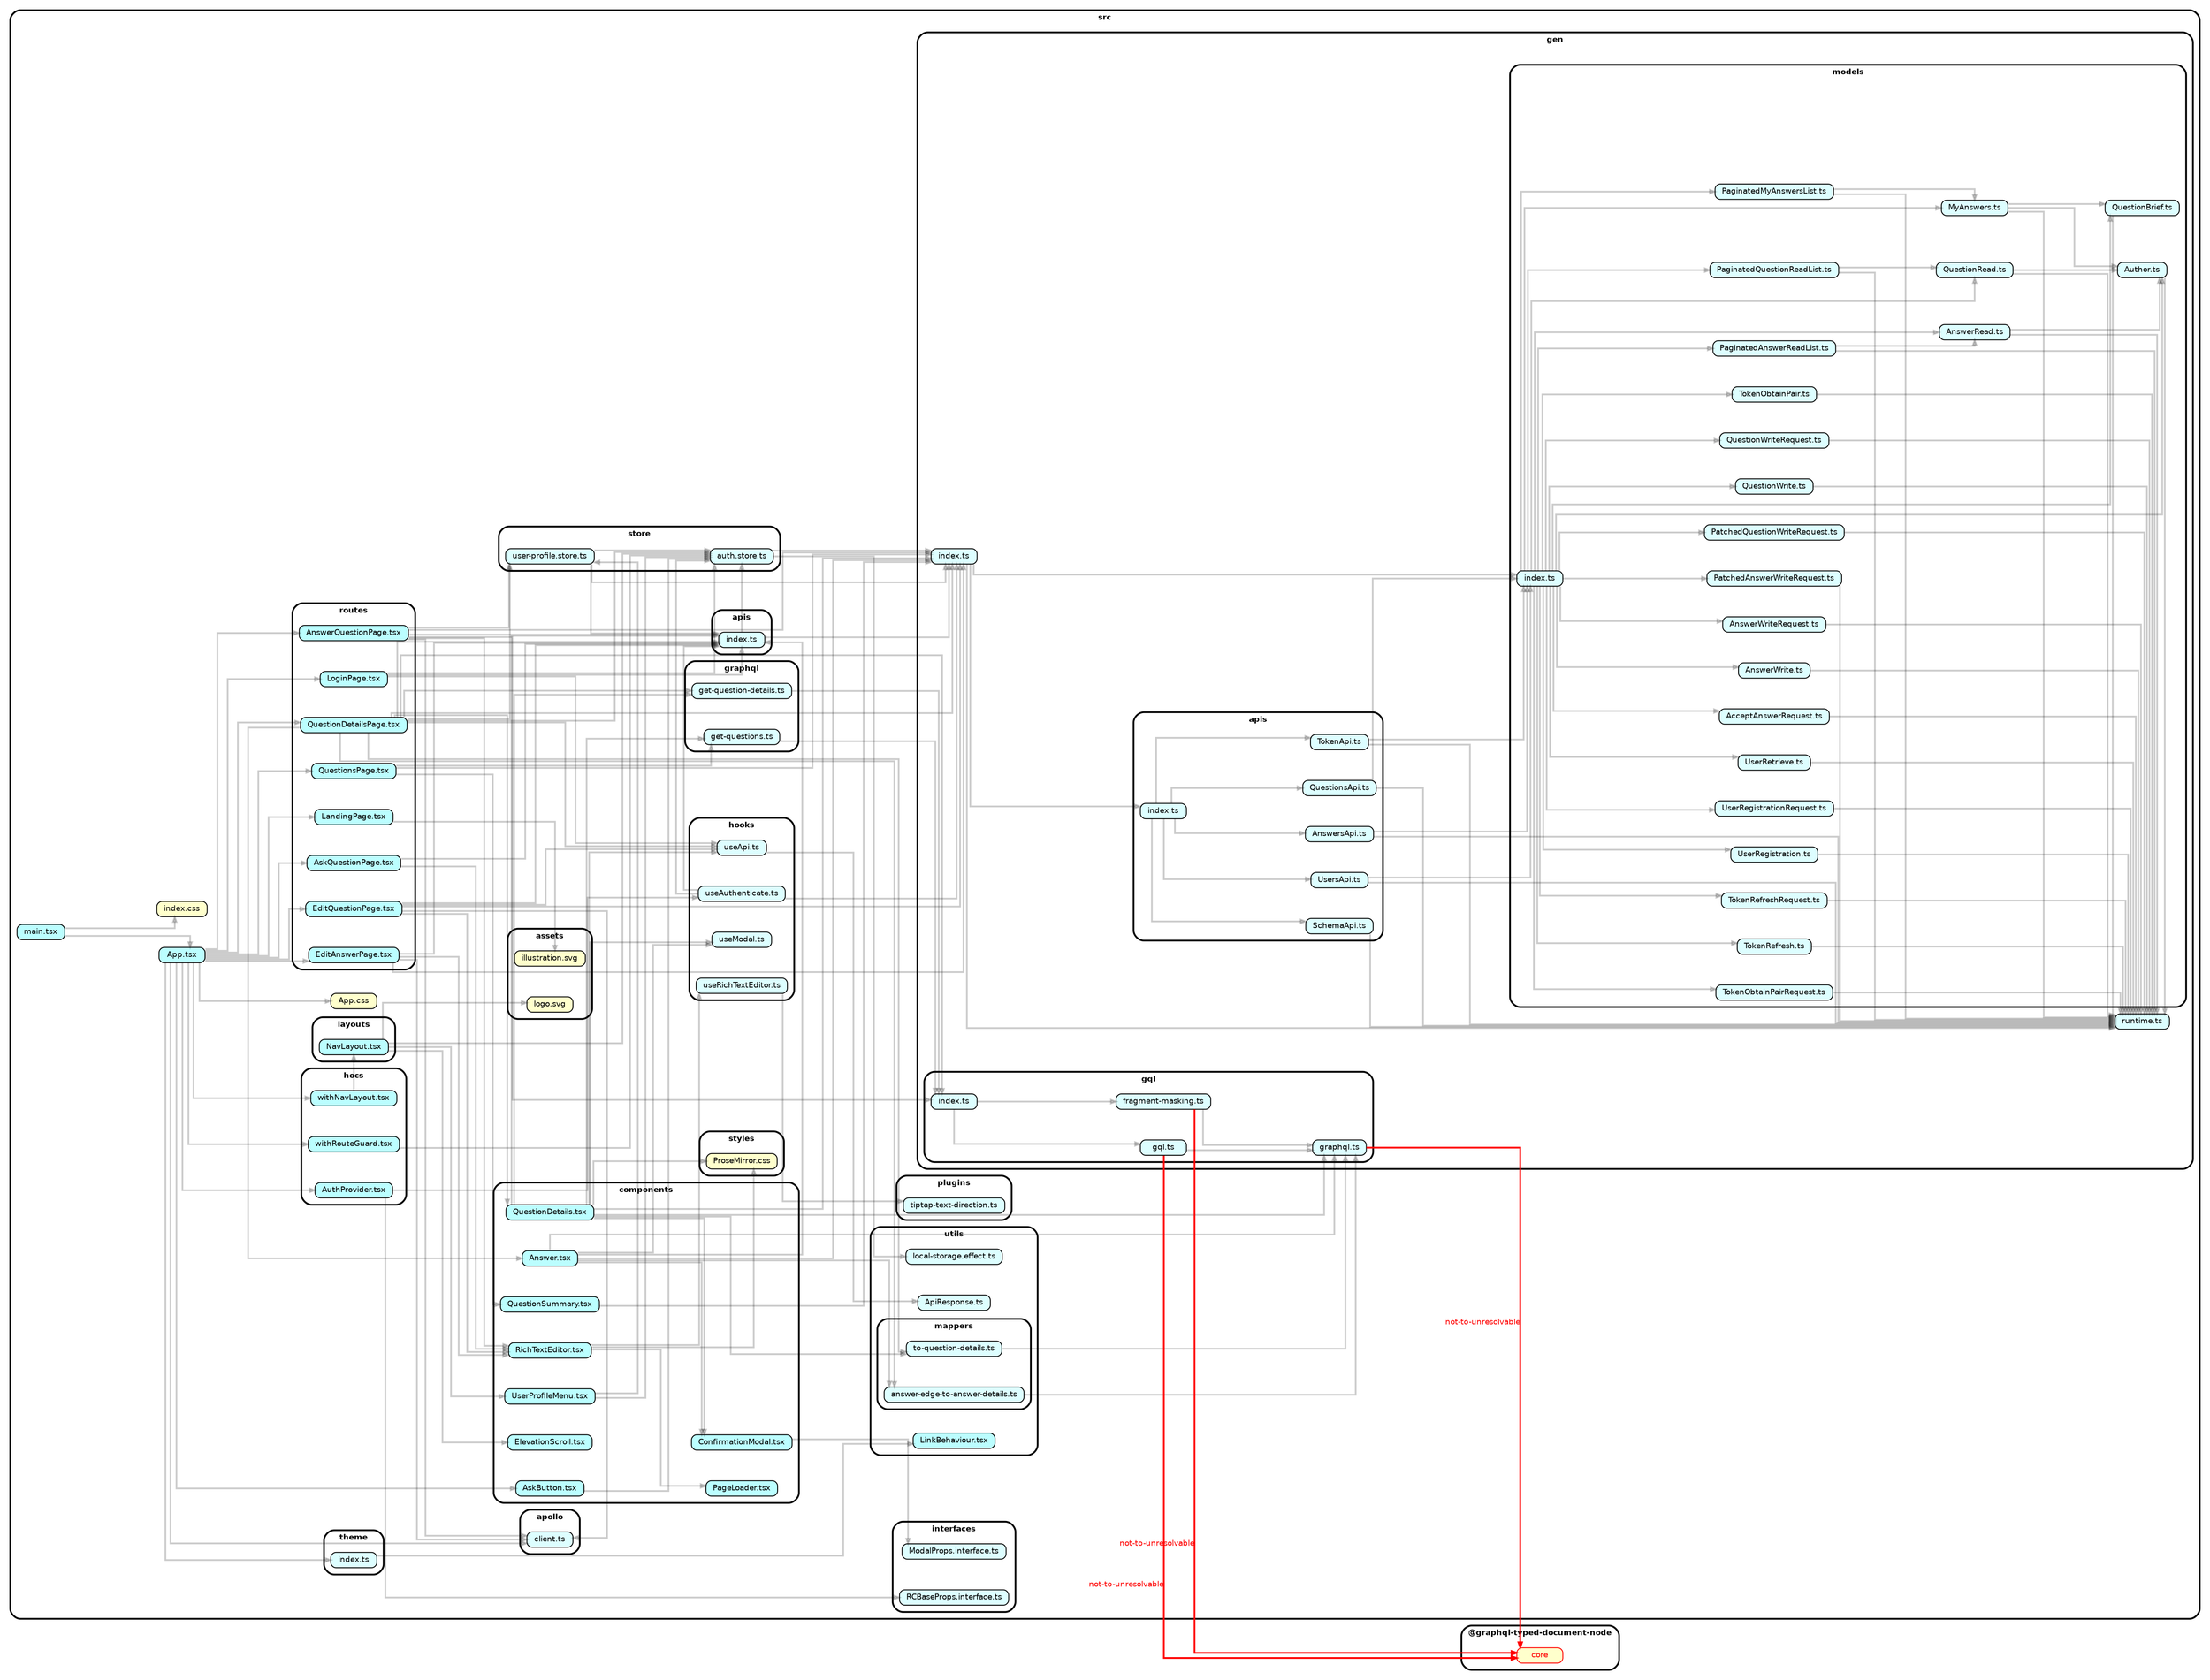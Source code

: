 strict digraph "dependency-cruiser output"{
    rankdir="LR" splines="ortho" overlap="false" nodesep="0.5" ranksep="1.5" fontname="Helvetica-bold" fontsize="9" style="rounded,bold,filled" fillcolor="#ffffff" compound="true"
    node [shape="box" style="rounded, filled" height="0.2" color="black" fillcolor="#ffffcc" fontcolor="black" fontname="Helvetica" fontsize="9"]
    edge [arrowhead="normal" arrowsize="0.6" penwidth="2.0" color="#00000033" fontname="Helvetica" fontsize="9"]

    subgraph "cluster_@graphql-typed-document-node" {label="@graphql-typed-document-node" "@graphql-typed-document-node/core" [label=<core> tooltip="core" color="red" fontcolor="red"] }
    subgraph "cluster_src" {label="src" "src/App.css" [label=<App.css> tooltip="App.css" URL="src/App.css" ] }
    subgraph "cluster_src" {label="src" "src/App.tsx" [label=<App.tsx> tooltip="App.tsx" URL="src/App.tsx" fillcolor="#bbfeff"] }
    "src/App.tsx" -> "src/apollo/client.ts"
    "src/App.tsx" -> "src/App.css"
    "src/App.tsx" -> "src/components/AskButton.tsx"
    "src/App.tsx" -> "src/hocs/AuthProvider.tsx"
    "src/App.tsx" -> "src/hocs/withNavLayout.tsx"
    "src/App.tsx" -> "src/hocs/withRouteGuard.tsx"
    "src/App.tsx" -> "src/routes/AnswerQuestionPage.tsx"
    "src/App.tsx" -> "src/routes/AskQuestionPage.tsx"
    "src/App.tsx" -> "src/routes/EditAnswerPage.tsx"
    "src/App.tsx" -> "src/routes/EditQuestionPage.tsx"
    "src/App.tsx" -> "src/routes/LandingPage.tsx"
    "src/App.tsx" -> "src/routes/LoginPage.tsx"
    "src/App.tsx" -> "src/routes/QuestionDetailsPage.tsx"
    "src/App.tsx" -> "src/routes/QuestionsPage.tsx"
    "src/App.tsx" -> "src/theme/index.ts"
    subgraph "cluster_src" {label="src" subgraph "cluster_src/apis" {label="apis" "src/apis/index.ts" [label=<index.ts> tooltip="index.ts" URL="src/apis/index.ts" fillcolor="#ddfeff"] } }
    "src/apis/index.ts" -> "src/gen/index.ts"
    "src/apis/index.ts" -> "src/store/auth.store.ts"
    subgraph "cluster_src" {label="src" subgraph "cluster_src/apollo" {label="apollo" "src/apollo/client.ts" [label=<client.ts> tooltip="client.ts" URL="src/apollo/client.ts" fillcolor="#ddfeff"] } }
    subgraph "cluster_src" {label="src" subgraph "cluster_src/assets" {label="assets" "src/assets/illustration.svg" [label=<illustration.svg> tooltip="illustration.svg" URL="src/assets/illustration.svg" ] } }
    subgraph "cluster_src" {label="src" subgraph "cluster_src/assets" {label="assets" "src/assets/logo.svg" [label=<logo.svg> tooltip="logo.svg" URL="src/assets/logo.svg" ] } }
    subgraph "cluster_src" {label="src" subgraph "cluster_src/components" {label="components" "src/components/Answer.tsx" [label=<Answer.tsx> tooltip="Answer.tsx" URL="src/components/Answer.tsx" fillcolor="#bbfeff"] } }
    "src/components/Answer.tsx" -> "src/components/ConfirmationModal.tsx"
    "src/components/Answer.tsx" -> "src/apis/index.ts"
    "src/components/Answer.tsx" -> "src/gen/index.ts"
    "src/components/Answer.tsx" -> "src/gen/gql/graphql.ts"
    "src/components/Answer.tsx" -> "src/hooks/useModal.ts"
    "src/components/Answer.tsx" -> "src/utils/mappers/answer-edge-to-answer-details.ts"
    subgraph "cluster_src" {label="src" subgraph "cluster_src/components" {label="components" "src/components/AskButton.tsx" [label=<AskButton.tsx> tooltip="AskButton.tsx" URL="src/components/AskButton.tsx" fillcolor="#bbfeff"] } }
    "src/components/AskButton.tsx" -> "src/store/auth.store.ts"
    subgraph "cluster_src" {label="src" subgraph "cluster_src/components" {label="components" "src/components/ConfirmationModal.tsx" [label=<ConfirmationModal.tsx> tooltip="ConfirmationModal.tsx" URL="src/components/ConfirmationModal.tsx" fillcolor="#bbfeff"] } }
    "src/components/ConfirmationModal.tsx" -> "src/interfaces/ModalProps.interface.ts"
    subgraph "cluster_src" {label="src" subgraph "cluster_src/components" {label="components" "src/components/ElevationScroll.tsx" [label=<ElevationScroll.tsx> tooltip="ElevationScroll.tsx" URL="src/components/ElevationScroll.tsx" fillcolor="#bbfeff"] } }
    subgraph "cluster_src" {label="src" subgraph "cluster_src/components" {label="components" "src/components/PageLoader.tsx" [label=<PageLoader.tsx> tooltip="PageLoader.tsx" URL="src/components/PageLoader.tsx" fillcolor="#bbfeff"] } }
    subgraph "cluster_src" {label="src" subgraph "cluster_src/components" {label="components" "src/components/QuestionDetails.tsx" [label=<QuestionDetails.tsx> tooltip="QuestionDetails.tsx" URL="src/components/QuestionDetails.tsx" fillcolor="#bbfeff"] } }
    "src/components/QuestionDetails.tsx" -> "src/components/ConfirmationModal.tsx"
    "src/components/QuestionDetails.tsx" -> "src/apis/index.ts"
    "src/components/QuestionDetails.tsx" -> "src/gen/index.ts"
    "src/components/QuestionDetails.tsx" -> "src/gen/gql/graphql.ts"
    "src/components/QuestionDetails.tsx" -> "src/graphql/get-question-details.ts"
    "src/components/QuestionDetails.tsx" -> "src/graphql/get-questions.ts"
    "src/components/QuestionDetails.tsx" -> "src/hooks/useApi.ts"
    "src/components/QuestionDetails.tsx" -> "src/hooks/useModal.ts"
    "src/components/QuestionDetails.tsx" -> "src/styles/ProseMirror.css"
    "src/components/QuestionDetails.tsx" -> "src/utils/mappers/to-question-details.ts"
    subgraph "cluster_src" {label="src" subgraph "cluster_src/components" {label="components" "src/components/QuestionSummary.tsx" [label=<QuestionSummary.tsx> tooltip="QuestionSummary.tsx" URL="src/components/QuestionSummary.tsx" fillcolor="#bbfeff"] } }
    "src/components/QuestionSummary.tsx" -> "src/gen/index.ts"
    subgraph "cluster_src" {label="src" subgraph "cluster_src/components" {label="components" "src/components/RichTextEditor.tsx" [label=<RichTextEditor.tsx> tooltip="RichTextEditor.tsx" URL="src/components/RichTextEditor.tsx" fillcolor="#bbfeff"] } }
    "src/components/RichTextEditor.tsx" -> "src/hooks/useRichTextEditor.ts"
    "src/components/RichTextEditor.tsx" -> "src/components/PageLoader.tsx"
    "src/components/RichTextEditor.tsx" -> "src/styles/ProseMirror.css"
    subgraph "cluster_src" {label="src" subgraph "cluster_src/components" {label="components" "src/components/UserProfileMenu.tsx" [label=<UserProfileMenu.tsx> tooltip="UserProfileMenu.tsx" URL="src/components/UserProfileMenu.tsx" fillcolor="#bbfeff"] } }
    "src/components/UserProfileMenu.tsx" -> "src/store/auth.store.ts"
    "src/components/UserProfileMenu.tsx" -> "src/store/user-profile.store.ts"
    subgraph "cluster_src" {label="src" subgraph "cluster_src/gen" {label="gen" subgraph "cluster_src/gen/apis" {label="apis" "src/gen/apis/AnswersApi.ts" [label=<AnswersApi.ts> tooltip="AnswersApi.ts" URL="src/gen/apis/AnswersApi.ts" fillcolor="#ddfeff"] } } }
    "src/gen/apis/AnswersApi.ts" -> "src/gen/models/index.ts"
    "src/gen/apis/AnswersApi.ts" -> "src/gen/runtime.ts"
    subgraph "cluster_src" {label="src" subgraph "cluster_src/gen" {label="gen" subgraph "cluster_src/gen/apis" {label="apis" "src/gen/apis/QuestionsApi.ts" [label=<QuestionsApi.ts> tooltip="QuestionsApi.ts" URL="src/gen/apis/QuestionsApi.ts" fillcolor="#ddfeff"] } } }
    "src/gen/apis/QuestionsApi.ts" -> "src/gen/models/index.ts"
    "src/gen/apis/QuestionsApi.ts" -> "src/gen/runtime.ts"
    subgraph "cluster_src" {label="src" subgraph "cluster_src/gen" {label="gen" subgraph "cluster_src/gen/apis" {label="apis" "src/gen/apis/SchemaApi.ts" [label=<SchemaApi.ts> tooltip="SchemaApi.ts" URL="src/gen/apis/SchemaApi.ts" fillcolor="#ddfeff"] } } }
    "src/gen/apis/SchemaApi.ts" -> "src/gen/runtime.ts"
    subgraph "cluster_src" {label="src" subgraph "cluster_src/gen" {label="gen" subgraph "cluster_src/gen/apis" {label="apis" "src/gen/apis/TokenApi.ts" [label=<TokenApi.ts> tooltip="TokenApi.ts" URL="src/gen/apis/TokenApi.ts" fillcolor="#ddfeff"] } } }
    "src/gen/apis/TokenApi.ts" -> "src/gen/models/index.ts"
    "src/gen/apis/TokenApi.ts" -> "src/gen/runtime.ts"
    subgraph "cluster_src" {label="src" subgraph "cluster_src/gen" {label="gen" subgraph "cluster_src/gen/apis" {label="apis" "src/gen/apis/UsersApi.ts" [label=<UsersApi.ts> tooltip="UsersApi.ts" URL="src/gen/apis/UsersApi.ts" fillcolor="#ddfeff"] } } }
    "src/gen/apis/UsersApi.ts" -> "src/gen/models/index.ts"
    "src/gen/apis/UsersApi.ts" -> "src/gen/runtime.ts"
    subgraph "cluster_src" {label="src" subgraph "cluster_src/gen" {label="gen" subgraph "cluster_src/gen/apis" {label="apis" "src/gen/apis/index.ts" [label=<index.ts> tooltip="index.ts" URL="src/gen/apis/index.ts" fillcolor="#ddfeff"] } } }
    "src/gen/apis/index.ts" -> "src/gen/apis/AnswersApi.ts"
    "src/gen/apis/index.ts" -> "src/gen/apis/QuestionsApi.ts"
    "src/gen/apis/index.ts" -> "src/gen/apis/SchemaApi.ts"
    "src/gen/apis/index.ts" -> "src/gen/apis/TokenApi.ts"
    "src/gen/apis/index.ts" -> "src/gen/apis/UsersApi.ts"
    subgraph "cluster_src" {label="src" subgraph "cluster_src/gen" {label="gen" subgraph "cluster_src/gen/gql" {label="gql" "src/gen/gql/fragment-masking.ts" [label=<fragment-masking.ts> tooltip="fragment-masking.ts" URL="src/gen/gql/fragment-masking.ts" fillcolor="#ddfeff"] } } }
    "src/gen/gql/fragment-masking.ts" -> "src/gen/gql/graphql.ts"
    "src/gen/gql/fragment-masking.ts" -> "@graphql-typed-document-node/core" [xlabel="not-to-unresolvable" tooltip="not-to-unresolvable" fontcolor="red" color="red"]
    subgraph "cluster_src" {label="src" subgraph "cluster_src/gen" {label="gen" subgraph "cluster_src/gen/gql" {label="gql" "src/gen/gql/gql.ts" [label=<gql.ts> tooltip="gql.ts" URL="src/gen/gql/gql.ts" fillcolor="#ddfeff"] } } }
    "src/gen/gql/gql.ts" -> "src/gen/gql/graphql.ts"
    "src/gen/gql/gql.ts" -> "@graphql-typed-document-node/core" [xlabel="not-to-unresolvable" tooltip="not-to-unresolvable" fontcolor="red" color="red"]
    subgraph "cluster_src" {label="src" subgraph "cluster_src/gen" {label="gen" subgraph "cluster_src/gen/gql" {label="gql" "src/gen/gql/graphql.ts" [label=<graphql.ts> tooltip="graphql.ts" URL="src/gen/gql/graphql.ts" fillcolor="#ddfeff"] } } }
    "src/gen/gql/graphql.ts" -> "@graphql-typed-document-node/core" [xlabel="not-to-unresolvable" tooltip="not-to-unresolvable" fontcolor="red" color="red"]
    subgraph "cluster_src" {label="src" subgraph "cluster_src/gen" {label="gen" subgraph "cluster_src/gen/gql" {label="gql" "src/gen/gql/index.ts" [label=<index.ts> tooltip="index.ts" URL="src/gen/gql/index.ts" fillcolor="#ddfeff"] } } }
    "src/gen/gql/index.ts" -> "src/gen/gql/fragment-masking.ts"
    "src/gen/gql/index.ts" -> "src/gen/gql/gql.ts"
    subgraph "cluster_src" {label="src" subgraph "cluster_src/gen" {label="gen" "src/gen/index.ts" [label=<index.ts> tooltip="index.ts" URL="src/gen/index.ts" fillcolor="#ddfeff"] } }
    "src/gen/index.ts" -> "src/gen/apis/index.ts"
    "src/gen/index.ts" -> "src/gen/models/index.ts"
    "src/gen/index.ts" -> "src/gen/runtime.ts"
    subgraph "cluster_src" {label="src" subgraph "cluster_src/gen" {label="gen" subgraph "cluster_src/gen/models" {label="models" "src/gen/models/AcceptAnswerRequest.ts" [label=<AcceptAnswerRequest.ts> tooltip="AcceptAnswerRequest.ts" URL="src/gen/models/AcceptAnswerRequest.ts" fillcolor="#ddfeff"] } } }
    "src/gen/models/AcceptAnswerRequest.ts" -> "src/gen/runtime.ts"
    subgraph "cluster_src" {label="src" subgraph "cluster_src/gen" {label="gen" subgraph "cluster_src/gen/models" {label="models" "src/gen/models/AnswerRead.ts" [label=<AnswerRead.ts> tooltip="AnswerRead.ts" URL="src/gen/models/AnswerRead.ts" fillcolor="#ddfeff"] } } }
    "src/gen/models/AnswerRead.ts" -> "src/gen/runtime.ts"
    "src/gen/models/AnswerRead.ts" -> "src/gen/models/Author.ts"
    subgraph "cluster_src" {label="src" subgraph "cluster_src/gen" {label="gen" subgraph "cluster_src/gen/models" {label="models" "src/gen/models/AnswerWrite.ts" [label=<AnswerWrite.ts> tooltip="AnswerWrite.ts" URL="src/gen/models/AnswerWrite.ts" fillcolor="#ddfeff"] } } }
    "src/gen/models/AnswerWrite.ts" -> "src/gen/runtime.ts"
    subgraph "cluster_src" {label="src" subgraph "cluster_src/gen" {label="gen" subgraph "cluster_src/gen/models" {label="models" "src/gen/models/AnswerWriteRequest.ts" [label=<AnswerWriteRequest.ts> tooltip="AnswerWriteRequest.ts" URL="src/gen/models/AnswerWriteRequest.ts" fillcolor="#ddfeff"] } } }
    "src/gen/models/AnswerWriteRequest.ts" -> "src/gen/runtime.ts"
    subgraph "cluster_src" {label="src" subgraph "cluster_src/gen" {label="gen" subgraph "cluster_src/gen/models" {label="models" "src/gen/models/Author.ts" [label=<Author.ts> tooltip="Author.ts" URL="src/gen/models/Author.ts" fillcolor="#ddfeff"] } } }
    "src/gen/models/Author.ts" -> "src/gen/runtime.ts"
    subgraph "cluster_src" {label="src" subgraph "cluster_src/gen" {label="gen" subgraph "cluster_src/gen/models" {label="models" "src/gen/models/MyAnswers.ts" [label=<MyAnswers.ts> tooltip="MyAnswers.ts" URL="src/gen/models/MyAnswers.ts" fillcolor="#ddfeff"] } } }
    "src/gen/models/MyAnswers.ts" -> "src/gen/runtime.ts"
    "src/gen/models/MyAnswers.ts" -> "src/gen/models/Author.ts"
    "src/gen/models/MyAnswers.ts" -> "src/gen/models/QuestionBrief.ts"
    subgraph "cluster_src" {label="src" subgraph "cluster_src/gen" {label="gen" subgraph "cluster_src/gen/models" {label="models" "src/gen/models/PaginatedAnswerReadList.ts" [label=<PaginatedAnswerReadList.ts> tooltip="PaginatedAnswerReadList.ts" URL="src/gen/models/PaginatedAnswerReadList.ts" fillcolor="#ddfeff"] } } }
    "src/gen/models/PaginatedAnswerReadList.ts" -> "src/gen/runtime.ts"
    "src/gen/models/PaginatedAnswerReadList.ts" -> "src/gen/models/AnswerRead.ts"
    subgraph "cluster_src" {label="src" subgraph "cluster_src/gen" {label="gen" subgraph "cluster_src/gen/models" {label="models" "src/gen/models/PaginatedMyAnswersList.ts" [label=<PaginatedMyAnswersList.ts> tooltip="PaginatedMyAnswersList.ts" URL="src/gen/models/PaginatedMyAnswersList.ts" fillcolor="#ddfeff"] } } }
    "src/gen/models/PaginatedMyAnswersList.ts" -> "src/gen/runtime.ts"
    "src/gen/models/PaginatedMyAnswersList.ts" -> "src/gen/models/MyAnswers.ts"
    subgraph "cluster_src" {label="src" subgraph "cluster_src/gen" {label="gen" subgraph "cluster_src/gen/models" {label="models" "src/gen/models/PaginatedQuestionReadList.ts" [label=<PaginatedQuestionReadList.ts> tooltip="PaginatedQuestionReadList.ts" URL="src/gen/models/PaginatedQuestionReadList.ts" fillcolor="#ddfeff"] } } }
    "src/gen/models/PaginatedQuestionReadList.ts" -> "src/gen/runtime.ts"
    "src/gen/models/PaginatedQuestionReadList.ts" -> "src/gen/models/QuestionRead.ts"
    subgraph "cluster_src" {label="src" subgraph "cluster_src/gen" {label="gen" subgraph "cluster_src/gen/models" {label="models" "src/gen/models/PatchedAnswerWriteRequest.ts" [label=<PatchedAnswerWriteRequest.ts> tooltip="PatchedAnswerWriteRequest.ts" URL="src/gen/models/PatchedAnswerWriteRequest.ts" fillcolor="#ddfeff"] } } }
    "src/gen/models/PatchedAnswerWriteRequest.ts" -> "src/gen/runtime.ts"
    subgraph "cluster_src" {label="src" subgraph "cluster_src/gen" {label="gen" subgraph "cluster_src/gen/models" {label="models" "src/gen/models/PatchedQuestionWriteRequest.ts" [label=<PatchedQuestionWriteRequest.ts> tooltip="PatchedQuestionWriteRequest.ts" URL="src/gen/models/PatchedQuestionWriteRequest.ts" fillcolor="#ddfeff"] } } }
    "src/gen/models/PatchedQuestionWriteRequest.ts" -> "src/gen/runtime.ts"
    subgraph "cluster_src" {label="src" subgraph "cluster_src/gen" {label="gen" subgraph "cluster_src/gen/models" {label="models" "src/gen/models/QuestionBrief.ts" [label=<QuestionBrief.ts> tooltip="QuestionBrief.ts" URL="src/gen/models/QuestionBrief.ts" fillcolor="#ddfeff"] } } }
    "src/gen/models/QuestionBrief.ts" -> "src/gen/runtime.ts"
    subgraph "cluster_src" {label="src" subgraph "cluster_src/gen" {label="gen" subgraph "cluster_src/gen/models" {label="models" "src/gen/models/QuestionRead.ts" [label=<QuestionRead.ts> tooltip="QuestionRead.ts" URL="src/gen/models/QuestionRead.ts" fillcolor="#ddfeff"] } } }
    "src/gen/models/QuestionRead.ts" -> "src/gen/runtime.ts"
    "src/gen/models/QuestionRead.ts" -> "src/gen/models/Author.ts"
    subgraph "cluster_src" {label="src" subgraph "cluster_src/gen" {label="gen" subgraph "cluster_src/gen/models" {label="models" "src/gen/models/QuestionWrite.ts" [label=<QuestionWrite.ts> tooltip="QuestionWrite.ts" URL="src/gen/models/QuestionWrite.ts" fillcolor="#ddfeff"] } } }
    "src/gen/models/QuestionWrite.ts" -> "src/gen/runtime.ts"
    subgraph "cluster_src" {label="src" subgraph "cluster_src/gen" {label="gen" subgraph "cluster_src/gen/models" {label="models" "src/gen/models/QuestionWriteRequest.ts" [label=<QuestionWriteRequest.ts> tooltip="QuestionWriteRequest.ts" URL="src/gen/models/QuestionWriteRequest.ts" fillcolor="#ddfeff"] } } }
    "src/gen/models/QuestionWriteRequest.ts" -> "src/gen/runtime.ts"
    subgraph "cluster_src" {label="src" subgraph "cluster_src/gen" {label="gen" subgraph "cluster_src/gen/models" {label="models" "src/gen/models/TokenObtainPair.ts" [label=<TokenObtainPair.ts> tooltip="TokenObtainPair.ts" URL="src/gen/models/TokenObtainPair.ts" fillcolor="#ddfeff"] } } }
    "src/gen/models/TokenObtainPair.ts" -> "src/gen/runtime.ts"
    subgraph "cluster_src" {label="src" subgraph "cluster_src/gen" {label="gen" subgraph "cluster_src/gen/models" {label="models" "src/gen/models/TokenObtainPairRequest.ts" [label=<TokenObtainPairRequest.ts> tooltip="TokenObtainPairRequest.ts" URL="src/gen/models/TokenObtainPairRequest.ts" fillcolor="#ddfeff"] } } }
    "src/gen/models/TokenObtainPairRequest.ts" -> "src/gen/runtime.ts"
    subgraph "cluster_src" {label="src" subgraph "cluster_src/gen" {label="gen" subgraph "cluster_src/gen/models" {label="models" "src/gen/models/TokenRefresh.ts" [label=<TokenRefresh.ts> tooltip="TokenRefresh.ts" URL="src/gen/models/TokenRefresh.ts" fillcolor="#ddfeff"] } } }
    "src/gen/models/TokenRefresh.ts" -> "src/gen/runtime.ts"
    subgraph "cluster_src" {label="src" subgraph "cluster_src/gen" {label="gen" subgraph "cluster_src/gen/models" {label="models" "src/gen/models/TokenRefreshRequest.ts" [label=<TokenRefreshRequest.ts> tooltip="TokenRefreshRequest.ts" URL="src/gen/models/TokenRefreshRequest.ts" fillcolor="#ddfeff"] } } }
    "src/gen/models/TokenRefreshRequest.ts" -> "src/gen/runtime.ts"
    subgraph "cluster_src" {label="src" subgraph "cluster_src/gen" {label="gen" subgraph "cluster_src/gen/models" {label="models" "src/gen/models/UserRegistration.ts" [label=<UserRegistration.ts> tooltip="UserRegistration.ts" URL="src/gen/models/UserRegistration.ts" fillcolor="#ddfeff"] } } }
    "src/gen/models/UserRegistration.ts" -> "src/gen/runtime.ts"
    subgraph "cluster_src" {label="src" subgraph "cluster_src/gen" {label="gen" subgraph "cluster_src/gen/models" {label="models" "src/gen/models/UserRegistrationRequest.ts" [label=<UserRegistrationRequest.ts> tooltip="UserRegistrationRequest.ts" URL="src/gen/models/UserRegistrationRequest.ts" fillcolor="#ddfeff"] } } }
    "src/gen/models/UserRegistrationRequest.ts" -> "src/gen/runtime.ts"
    subgraph "cluster_src" {label="src" subgraph "cluster_src/gen" {label="gen" subgraph "cluster_src/gen/models" {label="models" "src/gen/models/UserRetrieve.ts" [label=<UserRetrieve.ts> tooltip="UserRetrieve.ts" URL="src/gen/models/UserRetrieve.ts" fillcolor="#ddfeff"] } } }
    "src/gen/models/UserRetrieve.ts" -> "src/gen/runtime.ts"
    subgraph "cluster_src" {label="src" subgraph "cluster_src/gen" {label="gen" subgraph "cluster_src/gen/models" {label="models" "src/gen/models/index.ts" [label=<index.ts> tooltip="index.ts" URL="src/gen/models/index.ts" fillcolor="#ddfeff"] } } }
    "src/gen/models/index.ts" -> "src/gen/models/AcceptAnswerRequest.ts"
    "src/gen/models/index.ts" -> "src/gen/models/AnswerRead.ts"
    "src/gen/models/index.ts" -> "src/gen/models/AnswerWrite.ts"
    "src/gen/models/index.ts" -> "src/gen/models/AnswerWriteRequest.ts"
    "src/gen/models/index.ts" -> "src/gen/models/Author.ts"
    "src/gen/models/index.ts" -> "src/gen/models/MyAnswers.ts"
    "src/gen/models/index.ts" -> "src/gen/models/PaginatedAnswerReadList.ts"
    "src/gen/models/index.ts" -> "src/gen/models/PaginatedMyAnswersList.ts"
    "src/gen/models/index.ts" -> "src/gen/models/PaginatedQuestionReadList.ts"
    "src/gen/models/index.ts" -> "src/gen/models/PatchedAnswerWriteRequest.ts"
    "src/gen/models/index.ts" -> "src/gen/models/PatchedQuestionWriteRequest.ts"
    "src/gen/models/index.ts" -> "src/gen/models/QuestionBrief.ts"
    "src/gen/models/index.ts" -> "src/gen/models/QuestionRead.ts"
    "src/gen/models/index.ts" -> "src/gen/models/QuestionWrite.ts"
    "src/gen/models/index.ts" -> "src/gen/models/QuestionWriteRequest.ts"
    "src/gen/models/index.ts" -> "src/gen/models/TokenObtainPair.ts"
    "src/gen/models/index.ts" -> "src/gen/models/TokenObtainPairRequest.ts"
    "src/gen/models/index.ts" -> "src/gen/models/TokenRefresh.ts"
    "src/gen/models/index.ts" -> "src/gen/models/TokenRefreshRequest.ts"
    "src/gen/models/index.ts" -> "src/gen/models/UserRegistration.ts"
    "src/gen/models/index.ts" -> "src/gen/models/UserRegistrationRequest.ts"
    "src/gen/models/index.ts" -> "src/gen/models/UserRetrieve.ts"
    subgraph "cluster_src" {label="src" subgraph "cluster_src/gen" {label="gen" "src/gen/runtime.ts" [label=<runtime.ts> tooltip="runtime.ts" URL="src/gen/runtime.ts" fillcolor="#ddfeff"] } }
    subgraph "cluster_src" {label="src" subgraph "cluster_src/graphql" {label="graphql" "src/graphql/get-question-details.ts" [label=<get-question-details.ts> tooltip="get-question-details.ts" URL="src/graphql/get-question-details.ts" fillcolor="#ddfeff"] } }
    "src/graphql/get-question-details.ts" -> "src/gen/gql/index.ts"
    subgraph "cluster_src" {label="src" subgraph "cluster_src/graphql" {label="graphql" "src/graphql/get-questions.ts" [label=<get-questions.ts> tooltip="get-questions.ts" URL="src/graphql/get-questions.ts" fillcolor="#ddfeff"] } }
    "src/graphql/get-questions.ts" -> "src/gen/gql/index.ts"
    subgraph "cluster_src" {label="src" subgraph "cluster_src/hocs" {label="hocs" "src/hocs/AuthProvider.tsx" [label=<AuthProvider.tsx> tooltip="AuthProvider.tsx" URL="src/hocs/AuthProvider.tsx" fillcolor="#bbfeff"] } }
    "src/hocs/AuthProvider.tsx" -> "src/hooks/useAuthenticate.ts"
    "src/hocs/AuthProvider.tsx" -> "src/interfaces/RCBaseProps.interface.ts"
    subgraph "cluster_src" {label="src" subgraph "cluster_src/hocs" {label="hocs" "src/hocs/withNavLayout.tsx" [label=<withNavLayout.tsx> tooltip="withNavLayout.tsx" URL="src/hocs/withNavLayout.tsx" fillcolor="#bbfeff"] } }
    "src/hocs/withNavLayout.tsx" -> "src/layouts/NavLayout.tsx"
    subgraph "cluster_src" {label="src" subgraph "cluster_src/hocs" {label="hocs" "src/hocs/withRouteGuard.tsx" [label=<withRouteGuard.tsx> tooltip="withRouteGuard.tsx" URL="src/hocs/withRouteGuard.tsx" fillcolor="#bbfeff"] } }
    "src/hocs/withRouteGuard.tsx" -> "src/store/auth.store.ts"
    subgraph "cluster_src" {label="src" subgraph "cluster_src/hooks" {label="hooks" "src/hooks/useApi.ts" [label=<useApi.ts> tooltip="useApi.ts" URL="src/hooks/useApi.ts" fillcolor="#ddfeff"] } }
    "src/hooks/useApi.ts" -> "src/utils/ApiResponse.ts"
    subgraph "cluster_src" {label="src" subgraph "cluster_src/hooks" {label="hooks" "src/hooks/useAuthenticate.ts" [label=<useAuthenticate.ts> tooltip="useAuthenticate.ts" URL="src/hooks/useAuthenticate.ts" fillcolor="#ddfeff"] } }
    "src/hooks/useAuthenticate.ts" -> "src/apis/index.ts"
    "src/hooks/useAuthenticate.ts" -> "src/gen/index.ts"
    "src/hooks/useAuthenticate.ts" -> "src/store/auth.store.ts"
    subgraph "cluster_src" {label="src" subgraph "cluster_src/hooks" {label="hooks" "src/hooks/useModal.ts" [label=<useModal.ts> tooltip="useModal.ts" URL="src/hooks/useModal.ts" fillcolor="#ddfeff"] } }
    subgraph "cluster_src" {label="src" subgraph "cluster_src/hooks" {label="hooks" "src/hooks/useRichTextEditor.ts" [label=<useRichTextEditor.ts> tooltip="useRichTextEditor.ts" URL="src/hooks/useRichTextEditor.ts" fillcolor="#ddfeff"] } }
    "src/hooks/useRichTextEditor.ts" -> "src/plugins/tiptap-text-direction.ts"
    subgraph "cluster_src" {label="src" "src/index.css" [label=<index.css> tooltip="index.css" URL="src/index.css" ] }
    subgraph "cluster_src" {label="src" subgraph "cluster_src/interfaces" {label="interfaces" "src/interfaces/ModalProps.interface.ts" [label=<ModalProps.interface.ts> tooltip="ModalProps.interface.ts" URL="src/interfaces/ModalProps.interface.ts" fillcolor="#ddfeff"] } }
    subgraph "cluster_src" {label="src" subgraph "cluster_src/interfaces" {label="interfaces" "src/interfaces/RCBaseProps.interface.ts" [label=<RCBaseProps.interface.ts> tooltip="RCBaseProps.interface.ts" URL="src/interfaces/RCBaseProps.interface.ts" fillcolor="#ddfeff"] } }
    subgraph "cluster_src" {label="src" subgraph "cluster_src/layouts" {label="layouts" "src/layouts/NavLayout.tsx" [label=<NavLayout.tsx> tooltip="NavLayout.tsx" URL="src/layouts/NavLayout.tsx" fillcolor="#bbfeff"] } }
    "src/layouts/NavLayout.tsx" -> "src/assets/logo.svg"
    "src/layouts/NavLayout.tsx" -> "src/components/ElevationScroll.tsx"
    "src/layouts/NavLayout.tsx" -> "src/components/UserProfileMenu.tsx"
    "src/layouts/NavLayout.tsx" -> "src/store/auth.store.ts"
    subgraph "cluster_src" {label="src" "src/main.tsx" [label=<main.tsx> tooltip="main.tsx" URL="src/main.tsx" fillcolor="#bbfeff"] }
    "src/main.tsx" -> "src/App.tsx"
    "src/main.tsx" -> "src/index.css"
    subgraph "cluster_src" {label="src" subgraph "cluster_src/plugins" {label="plugins" "src/plugins/tiptap-text-direction.ts" [label=<tiptap-text-direction.ts> tooltip="tiptap-text-direction.ts" URL="src/plugins/tiptap-text-direction.ts" fillcolor="#ddfeff"] } }
    subgraph "cluster_src" {label="src" subgraph "cluster_src/routes" {label="routes" "src/routes/AnswerQuestionPage.tsx" [label=<AnswerQuestionPage.tsx> tooltip="AnswerQuestionPage.tsx" URL="src/routes/AnswerQuestionPage.tsx" fillcolor="#bbfeff"] } }
    "src/routes/AnswerQuestionPage.tsx" -> "src/apis/index.ts"
    "src/routes/AnswerQuestionPage.tsx" -> "src/apollo/client.ts"
    "src/routes/AnswerQuestionPage.tsx" -> "src/components/RichTextEditor.tsx"
    "src/routes/AnswerQuestionPage.tsx" -> "src/gen/index.ts"
    "src/routes/AnswerQuestionPage.tsx" -> "src/gen/gql/index.ts"
    "src/routes/AnswerQuestionPage.tsx" -> "src/store/user-profile.store.ts"
    subgraph "cluster_src" {label="src" subgraph "cluster_src/routes" {label="routes" "src/routes/AskQuestionPage.tsx" [label=<AskQuestionPage.tsx> tooltip="AskQuestionPage.tsx" URL="src/routes/AskQuestionPage.tsx" fillcolor="#bbfeff"] } }
    "src/routes/AskQuestionPage.tsx" -> "src/apis/index.ts"
    "src/routes/AskQuestionPage.tsx" -> "src/components/RichTextEditor.tsx"
    subgraph "cluster_src" {label="src" subgraph "cluster_src/routes" {label="routes" "src/routes/EditAnswerPage.tsx" [label=<EditAnswerPage.tsx> tooltip="EditAnswerPage.tsx" URL="src/routes/EditAnswerPage.tsx" fillcolor="#bbfeff"] } }
    "src/routes/EditAnswerPage.tsx" -> "src/apis/index.ts"
    "src/routes/EditAnswerPage.tsx" -> "src/apollo/client.ts"
    "src/routes/EditAnswerPage.tsx" -> "src/components/RichTextEditor.tsx"
    "src/routes/EditAnswerPage.tsx" -> "src/gen/index.ts"
    subgraph "cluster_src" {label="src" subgraph "cluster_src/routes" {label="routes" "src/routes/EditQuestionPage.tsx" [label=<EditQuestionPage.tsx> tooltip="EditQuestionPage.tsx" URL="src/routes/EditQuestionPage.tsx" fillcolor="#bbfeff"] } }
    "src/routes/EditQuestionPage.tsx" -> "src/apis/index.ts"
    "src/routes/EditQuestionPage.tsx" -> "src/apollo/client.ts"
    "src/routes/EditQuestionPage.tsx" -> "src/components/RichTextEditor.tsx"
    "src/routes/EditQuestionPage.tsx" -> "src/gen/index.ts"
    "src/routes/EditQuestionPage.tsx" -> "src/hooks/useApi.ts"
    subgraph "cluster_src" {label="src" subgraph "cluster_src/routes" {label="routes" "src/routes/LandingPage.tsx" [label=<LandingPage.tsx> tooltip="LandingPage.tsx" URL="src/routes/LandingPage.tsx" fillcolor="#bbfeff"] } }
    "src/routes/LandingPage.tsx" -> "src/assets/illustration.svg"
    subgraph "cluster_src" {label="src" subgraph "cluster_src/routes" {label="routes" "src/routes/LoginPage.tsx" [label=<LoginPage.tsx> tooltip="LoginPage.tsx" URL="src/routes/LoginPage.tsx" fillcolor="#bbfeff"] } }
    "src/routes/LoginPage.tsx" -> "src/apis/index.ts"
    "src/routes/LoginPage.tsx" -> "src/hooks/useApi.ts"
    "src/routes/LoginPage.tsx" -> "src/store/auth.store.ts"
    subgraph "cluster_src" {label="src" subgraph "cluster_src/routes" {label="routes" "src/routes/QuestionDetailsPage.tsx" [label=<QuestionDetailsPage.tsx> tooltip="QuestionDetailsPage.tsx" URL="src/routes/QuestionDetailsPage.tsx" fillcolor="#bbfeff"] } }
    "src/routes/QuestionDetailsPage.tsx" -> "src/apis/index.ts"
    "src/routes/QuestionDetailsPage.tsx" -> "src/components/Answer.tsx"
    "src/routes/QuestionDetailsPage.tsx" -> "src/components/QuestionDetails.tsx"
    "src/routes/QuestionDetailsPage.tsx" -> "src/gen/index.ts"
    "src/routes/QuestionDetailsPage.tsx" -> "src/gen/gql/index.ts"
    "src/routes/QuestionDetailsPage.tsx" -> "src/graphql/get-question-details.ts"
    "src/routes/QuestionDetailsPage.tsx" -> "src/hooks/useApi.ts"
    "src/routes/QuestionDetailsPage.tsx" -> "src/store/auth.store.ts"
    "src/routes/QuestionDetailsPage.tsx" -> "src/store/user-profile.store.ts"
    "src/routes/QuestionDetailsPage.tsx" -> "src/utils/mappers/answer-edge-to-answer-details.ts"
    "src/routes/QuestionDetailsPage.tsx" -> "src/utils/mappers/to-question-details.ts"
    subgraph "cluster_src" {label="src" subgraph "cluster_src/routes" {label="routes" "src/routes/QuestionsPage.tsx" [label=<QuestionsPage.tsx> tooltip="QuestionsPage.tsx" URL="src/routes/QuestionsPage.tsx" fillcolor="#bbfeff"] } }
    "src/routes/QuestionsPage.tsx" -> "src/components/QuestionSummary.tsx"
    "src/routes/QuestionsPage.tsx" -> "src/gen/index.ts"
    "src/routes/QuestionsPage.tsx" -> "src/graphql/get-questions.ts"
    subgraph "cluster_src" {label="src" subgraph "cluster_src/store" {label="store" "src/store/auth.store.ts" [label=<auth.store.ts> tooltip="auth.store.ts" URL="src/store/auth.store.ts" fillcolor="#ddfeff"] } }
    "src/store/auth.store.ts" -> "src/gen/index.ts"
    "src/store/auth.store.ts" -> "src/utils/local-storage.effect.ts"
    subgraph "cluster_src" {label="src" subgraph "cluster_src/store" {label="store" "src/store/user-profile.store.ts" [label=<user-profile.store.ts> tooltip="user-profile.store.ts" URL="src/store/user-profile.store.ts" fillcolor="#ddfeff"] } }
    "src/store/user-profile.store.ts" -> "src/store/auth.store.ts"
    "src/store/user-profile.store.ts" -> "src/apis/index.ts"
    "src/store/user-profile.store.ts" -> "src/gen/index.ts"
    subgraph "cluster_src" {label="src" subgraph "cluster_src/styles" {label="styles" "src/styles/ProseMirror.css" [label=<ProseMirror.css> tooltip="ProseMirror.css" URL="src/styles/ProseMirror.css" ] } }
    subgraph "cluster_src" {label="src" subgraph "cluster_src/theme" {label="theme" "src/theme/index.ts" [label=<index.ts> tooltip="index.ts" URL="src/theme/index.ts" fillcolor="#ddfeff"] } }
    "src/theme/index.ts" -> "src/utils/LinkBehaviour.tsx"
    subgraph "cluster_src" {label="src" subgraph "cluster_src/utils" {label="utils" "src/utils/ApiResponse.ts" [label=<ApiResponse.ts> tooltip="ApiResponse.ts" URL="src/utils/ApiResponse.ts" fillcolor="#ddfeff"] } }
    subgraph "cluster_src" {label="src" subgraph "cluster_src/utils" {label="utils" "src/utils/LinkBehaviour.tsx" [label=<LinkBehaviour.tsx> tooltip="LinkBehaviour.tsx" URL="src/utils/LinkBehaviour.tsx" fillcolor="#bbfeff"] } }
    subgraph "cluster_src" {label="src" subgraph "cluster_src/utils" {label="utils" "src/utils/local-storage.effect.ts" [label=<local-storage.effect.ts> tooltip="local-storage.effect.ts" URL="src/utils/local-storage.effect.ts" fillcolor="#ddfeff"] } }
    subgraph "cluster_src" {label="src" subgraph "cluster_src/utils" {label="utils" subgraph "cluster_src/utils/mappers" {label="mappers" "src/utils/mappers/answer-edge-to-answer-details.ts" [label=<answer-edge-to-answer-details.ts> tooltip="answer-edge-to-answer-details.ts" URL="src/utils/mappers/answer-edge-to-answer-details.ts" fillcolor="#ddfeff"] } } }
    "src/utils/mappers/answer-edge-to-answer-details.ts" -> "src/gen/gql/graphql.ts"
    subgraph "cluster_src" {label="src" subgraph "cluster_src/utils" {label="utils" subgraph "cluster_src/utils/mappers" {label="mappers" "src/utils/mappers/to-question-details.ts" [label=<to-question-details.ts> tooltip="to-question-details.ts" URL="src/utils/mappers/to-question-details.ts" fillcolor="#ddfeff"] } } }
    "src/utils/mappers/to-question-details.ts" -> "src/gen/gql/graphql.ts"
}
